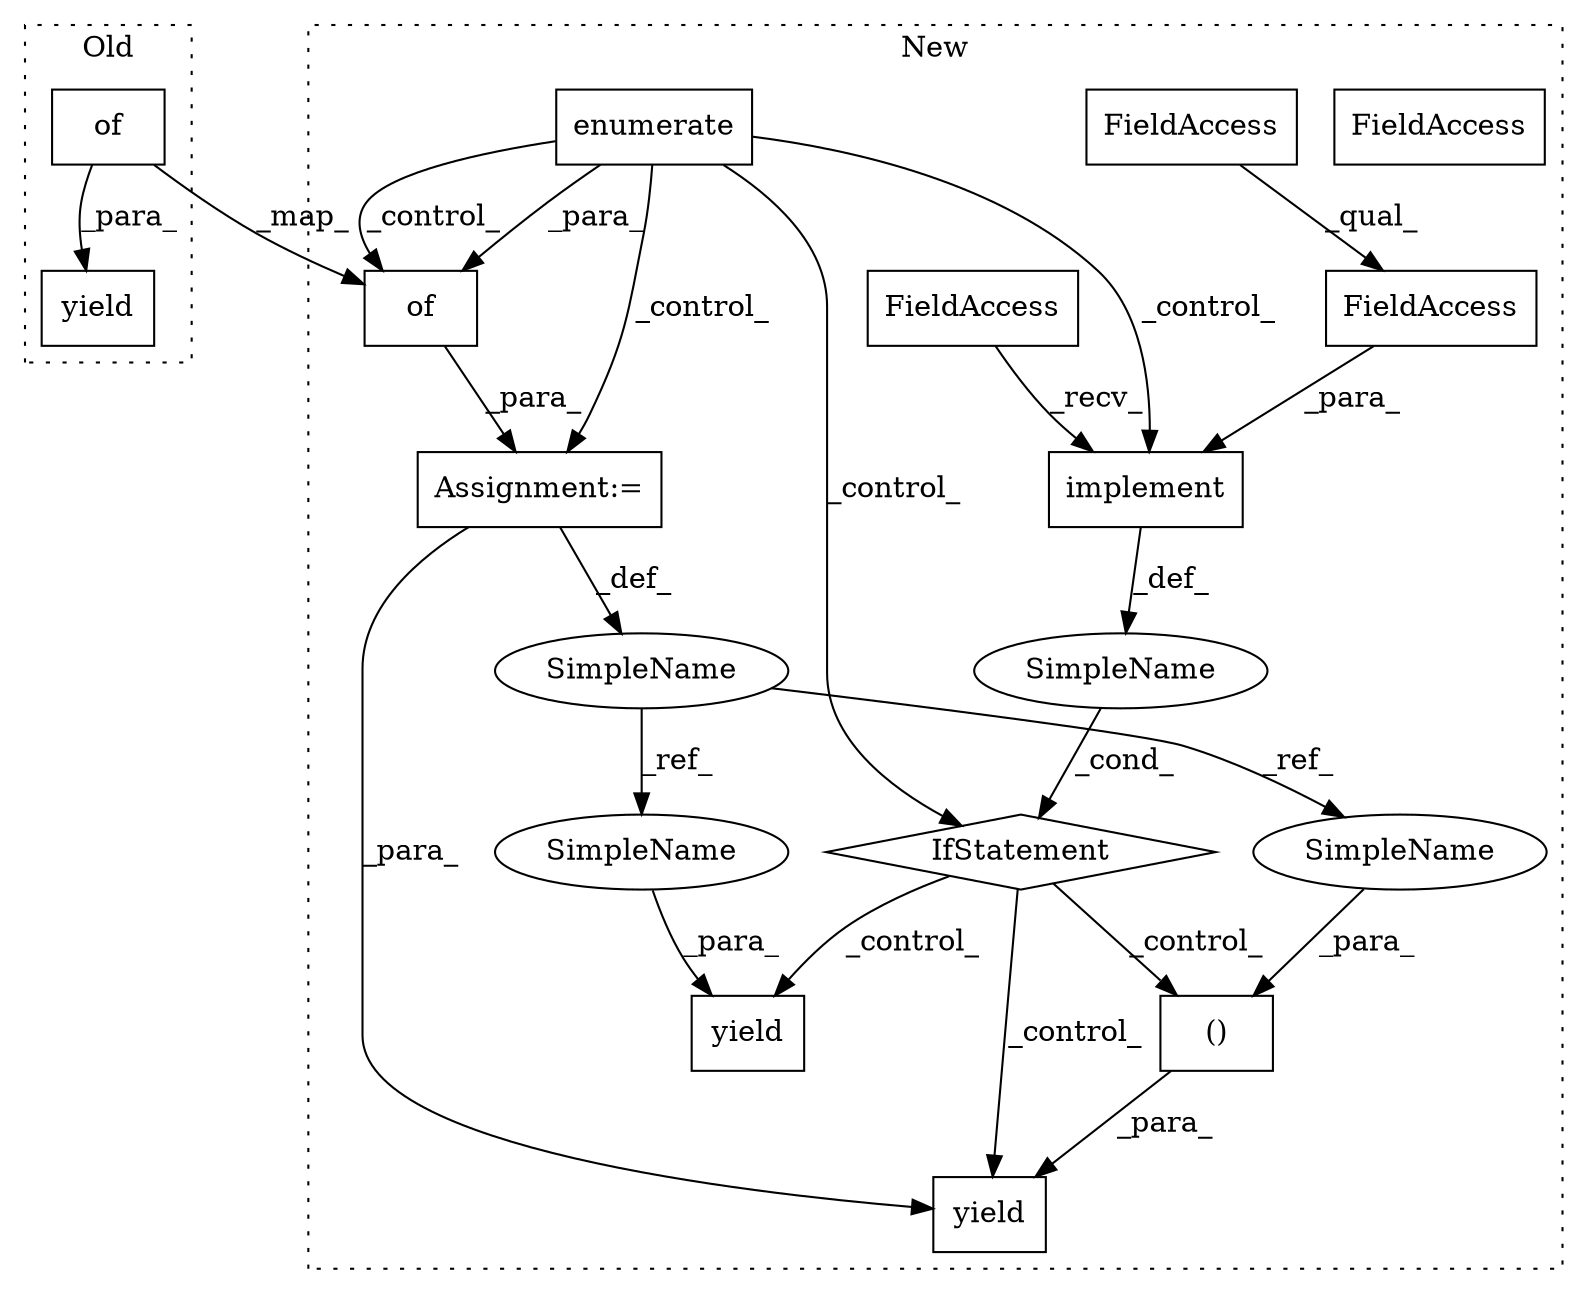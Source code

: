 digraph G {
subgraph cluster0 {
1 [label="yield" a="112" s="4558" l="7" shape="box"];
12 [label="of" a="32" s="4569,4825" l="3,-5" shape="box"];
label = "Old";
style="dotted";
}
subgraph cluster1 {
2 [label="implement" a="32" s="4990,5049" l="10,1" shape="box"];
3 [label="()" a="106" s="5082" l="20" shape="box"];
4 [label="SimpleName" a="42" s="" l="" shape="ellipse"];
5 [label="yield" a="112" s="5133" l="7" shape="box"];
6 [label="FieldAccess" a="22" s="4977" l="12" shape="box"];
7 [label="FieldAccess" a="22" s="5000" l="49" shape="box"];
8 [label="FieldAccess" a="22" s="5000" l="46" shape="box"];
9 [label="yield" a="112" s="5064" l="18" shape="box"];
10 [label="IfStatement" a="25" s="4973,5050" l="4,2" shape="diamond"];
11 [label="of" a="32" s="4712,4968" l="3,-5" shape="box"];
13 [label="SimpleName" a="42" s="4701" l="6" shape="ellipse"];
14 [label="Assignment:=" a="7" s="4707" l="1" shape="box"];
15 [label="enumerate" a="32" s="4629,4647" l="10,1" shape="box"];
16 [label="SimpleName" a="42" s="5096" l="6" shape="ellipse"];
17 [label="SimpleName" a="42" s="5140" l="6" shape="ellipse"];
18 [label="FieldAccess" a="22" s="5000" l="46" shape="box"];
label = "New";
style="dotted";
}
2 -> 4 [label="_def_"];
3 -> 9 [label="_para_"];
4 -> 10 [label="_cond_"];
6 -> 2 [label="_recv_"];
7 -> 2 [label="_para_"];
10 -> 9 [label="_control_"];
10 -> 3 [label="_control_"];
10 -> 5 [label="_control_"];
11 -> 14 [label="_para_"];
12 -> 1 [label="_para_"];
12 -> 11 [label="_map_"];
13 -> 16 [label="_ref_"];
13 -> 17 [label="_ref_"];
14 -> 13 [label="_def_"];
14 -> 9 [label="_para_"];
15 -> 14 [label="_control_"];
15 -> 11 [label="_para_"];
15 -> 11 [label="_control_"];
15 -> 2 [label="_control_"];
15 -> 10 [label="_control_"];
16 -> 3 [label="_para_"];
17 -> 5 [label="_para_"];
18 -> 7 [label="_qual_"];
}